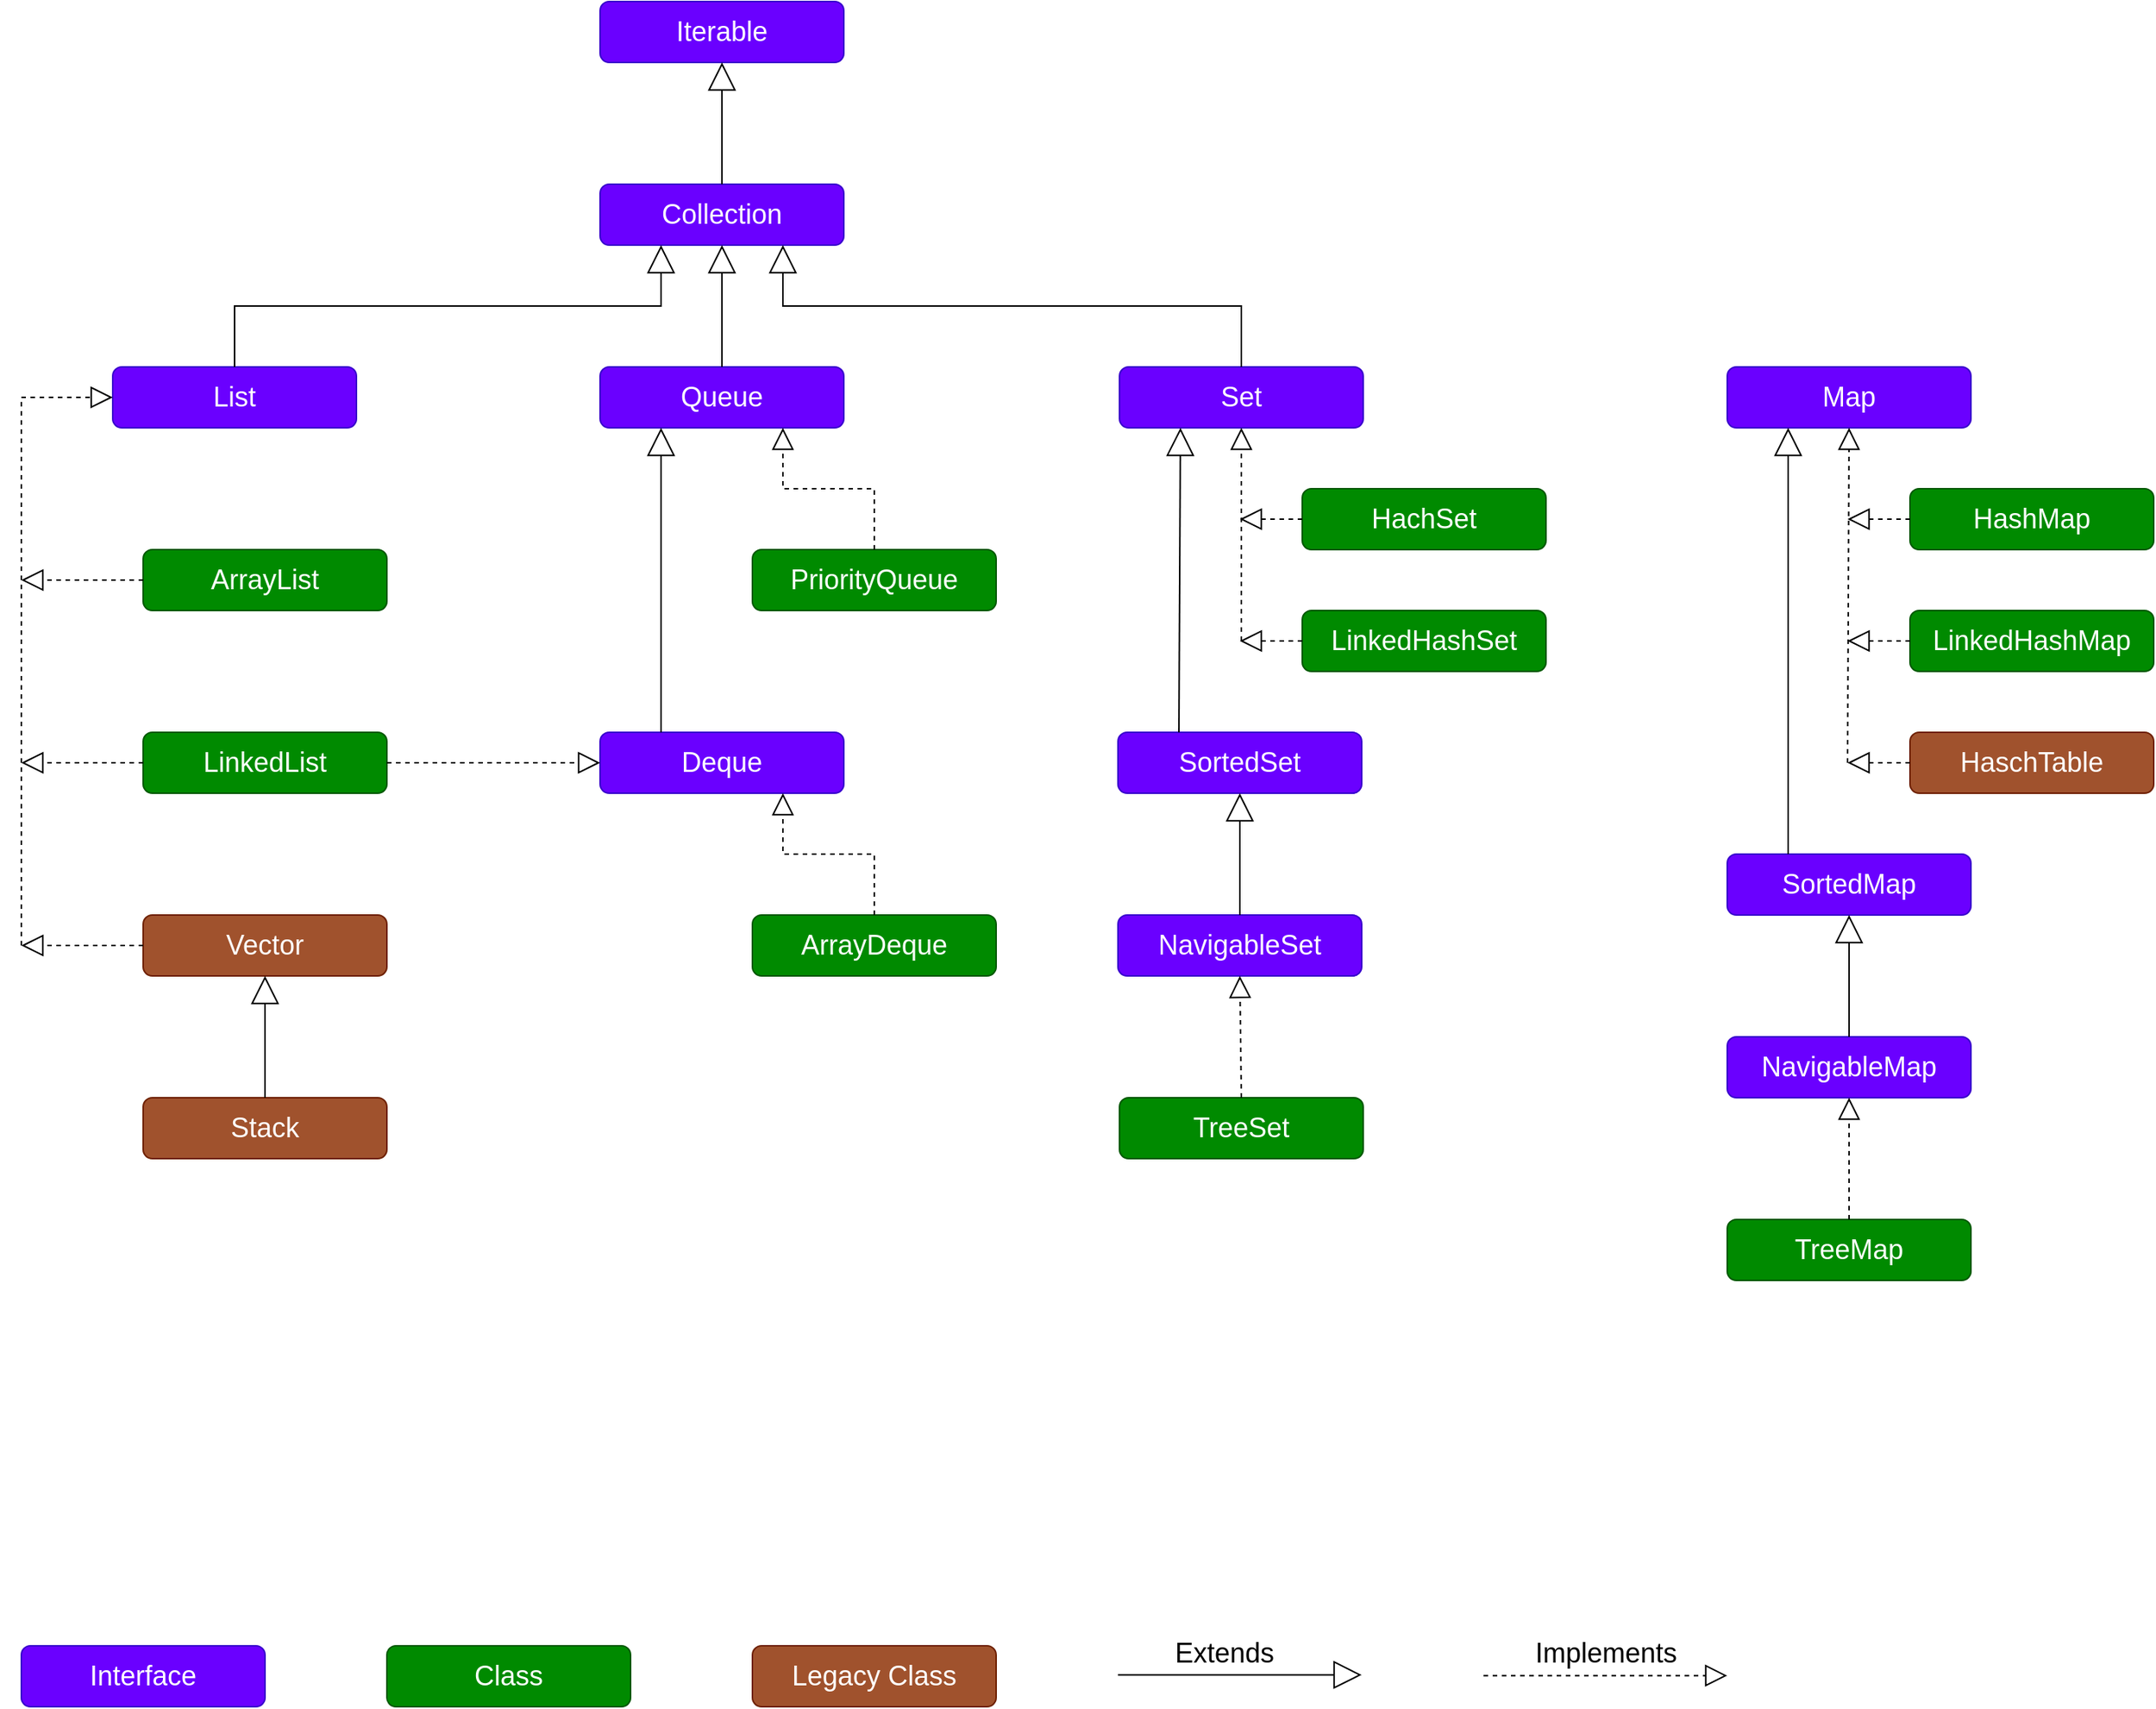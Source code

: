 <mxfile version="20.5.3" type="embed"><diagram id="23iRSUPoRavnBvh4doch" name="Page-1"><mxGraphModel dx="1345" dy="700" grid="1" gridSize="10" guides="1" tooltips="1" connect="1" arrows="1" fold="1" page="0" pageScale="1" pageWidth="827" pageHeight="1169" math="0" shadow="0"><root><mxCell id="0"/><mxCell id="1" parent="0"/><mxCell id="2" value="&lt;font style=&quot;font-size: 18px;&quot;&gt;Iterable&lt;/font&gt;" style="rounded=1;whiteSpace=wrap;html=1;fillColor=#6a00ff;fontColor=#ffffff;strokeColor=#3700CC;" parent="1" vertex="1"><mxGeometry x="460" y="80" width="160" height="40" as="geometry"/></mxCell><mxCell id="3" value="&lt;font style=&quot;font-size: 18px;&quot;&gt;Collection&lt;/font&gt;" style="rounded=1;whiteSpace=wrap;html=1;fillColor=#6a00ff;fontColor=#ffffff;strokeColor=#3700CC;" parent="1" vertex="1"><mxGeometry x="460" y="200" width="160" height="40" as="geometry"/></mxCell><mxCell id="4" value="&lt;font style=&quot;font-size: 18px;&quot;&gt;Interface&lt;/font&gt;" style="rounded=1;whiteSpace=wrap;html=1;fillColor=#6a00ff;fontColor=#ffffff;strokeColor=#3700CC;" parent="1" vertex="1"><mxGeometry x="80" y="1160" width="160" height="40" as="geometry"/></mxCell><mxCell id="5" value="" style="endArrow=block;endSize=16;endFill=0;html=1;rounded=0;fontSize=18;exitX=0.5;exitY=0;exitDx=0;exitDy=0;entryX=0.5;entryY=1;entryDx=0;entryDy=0;" parent="1" source="3" target="2" edge="1"><mxGeometry width="160" relative="1" as="geometry"><mxPoint x="120" y="190" as="sourcePoint"/><mxPoint x="230" y="370" as="targetPoint"/></mxGeometry></mxCell><mxCell id="6" value="&lt;font style=&quot;font-size: 18px;&quot;&gt;List&lt;/font&gt;" style="rounded=1;whiteSpace=wrap;html=1;fillColor=#6a00ff;fontColor=#ffffff;strokeColor=#3700CC;" parent="1" vertex="1"><mxGeometry x="140" y="320" width="160" height="40" as="geometry"/></mxCell><mxCell id="7" value="&lt;span style=&quot;font-size: 18px;&quot;&gt;Queue&lt;/span&gt;" style="rounded=1;whiteSpace=wrap;html=1;fillColor=#6a00ff;fontColor=#ffffff;strokeColor=#3700CC;" parent="1" vertex="1"><mxGeometry x="460" y="320" width="160" height="40" as="geometry"/></mxCell><mxCell id="8" value="&lt;font style=&quot;font-size: 18px;&quot;&gt;Set&lt;/font&gt;" style="rounded=1;whiteSpace=wrap;html=1;fillColor=#6a00ff;fontColor=#ffffff;strokeColor=#3700CC;" parent="1" vertex="1"><mxGeometry x="801" y="320" width="160" height="40" as="geometry"/></mxCell><mxCell id="9" value="&lt;font style=&quot;font-size: 18px;&quot;&gt;Class&lt;/font&gt;" style="rounded=1;whiteSpace=wrap;html=1;fillColor=#008a00;fontColor=#ffffff;strokeColor=#005700;" parent="1" vertex="1"><mxGeometry x="320" y="1160" width="160" height="40" as="geometry"/></mxCell><mxCell id="11" value="&lt;font style=&quot;font-size: 18px;&quot;&gt;Legacy Class&lt;/font&gt;" style="rounded=1;whiteSpace=wrap;html=1;fillColor=#a0522d;fontColor=#ffffff;strokeColor=#6D1F00;" parent="1" vertex="1"><mxGeometry x="560" y="1160" width="160" height="40" as="geometry"/></mxCell><mxCell id="13" value="&lt;font style=&quot;font-size: 18px;&quot;&gt;ArrayList&lt;/font&gt;" style="rounded=1;whiteSpace=wrap;html=1;fillColor=#008a00;fontColor=#ffffff;strokeColor=#005700;" parent="1" vertex="1"><mxGeometry x="160" y="440" width="160" height="40" as="geometry"/></mxCell><mxCell id="14" value="&lt;font style=&quot;font-size: 18px;&quot;&gt;LinkedList&lt;/font&gt;" style="rounded=1;whiteSpace=wrap;html=1;fillColor=#008a00;fontColor=#ffffff;strokeColor=#005700;" parent="1" vertex="1"><mxGeometry x="160" y="560" width="160" height="40" as="geometry"/></mxCell><mxCell id="15" value="&lt;font style=&quot;font-size: 18px;&quot;&gt;Vector&lt;/font&gt;" style="rounded=1;whiteSpace=wrap;html=1;fillColor=#a0522d;fontColor=#ffffff;strokeColor=#6D1F00;" parent="1" vertex="1"><mxGeometry x="160" y="680" width="160" height="40" as="geometry"/></mxCell><mxCell id="16" value="&lt;font style=&quot;font-size: 18px;&quot;&gt;Stack&lt;/font&gt;" style="rounded=1;whiteSpace=wrap;html=1;fillColor=#a0522d;fontColor=#ffffff;strokeColor=#6D1F00;" parent="1" vertex="1"><mxGeometry x="160" y="800" width="160" height="40" as="geometry"/></mxCell><mxCell id="17" value="" style="endArrow=block;dashed=1;endFill=0;endSize=12;html=1;rounded=0;fontSize=18;entryX=0;entryY=0.5;entryDx=0;entryDy=0;edgeStyle=orthogonalEdgeStyle;" parent="1" target="6" edge="1"><mxGeometry width="160" relative="1" as="geometry"><mxPoint x="80" y="700" as="sourcePoint"/><mxPoint x="530" y="680" as="targetPoint"/><Array as="points"><mxPoint x="80" y="540"/><mxPoint x="80" y="340"/></Array></mxGeometry></mxCell><mxCell id="18" value="&lt;span style=&quot;font-size: 18px;&quot;&gt;Deque&lt;br&gt;&lt;/span&gt;" style="rounded=1;whiteSpace=wrap;html=1;fillColor=#6a00ff;fontColor=#ffffff;strokeColor=#3700CC;" parent="1" vertex="1"><mxGeometry x="460" y="560" width="160" height="40" as="geometry"/></mxCell><mxCell id="19" value="&lt;font style=&quot;font-size: 18px;&quot;&gt;ArrayDeque&lt;/font&gt;" style="rounded=1;whiteSpace=wrap;html=1;fillColor=#008a00;fontColor=#ffffff;strokeColor=#005700;" parent="1" vertex="1"><mxGeometry x="560" y="680" width="160" height="40" as="geometry"/></mxCell><mxCell id="20" value="&lt;font style=&quot;font-size: 18px;&quot;&gt;PriorityQueue&lt;/font&gt;" style="rounded=1;whiteSpace=wrap;html=1;fillColor=#008a00;fontColor=#ffffff;strokeColor=#005700;" parent="1" vertex="1"><mxGeometry x="560" y="440" width="160" height="40" as="geometry"/></mxCell><mxCell id="21" value="" style="endArrow=block;endSize=16;endFill=0;html=1;rounded=0;fontSize=18;exitX=0.5;exitY=0;exitDx=0;exitDy=0;entryX=0.5;entryY=1;entryDx=0;entryDy=0;" parent="1" source="16" target="15" edge="1"><mxGeometry width="160" relative="1" as="geometry"><mxPoint x="340" y="620" as="sourcePoint"/><mxPoint x="500" y="620" as="targetPoint"/></mxGeometry></mxCell><mxCell id="23" value="" style="endArrow=block;dashed=1;endFill=0;endSize=12;html=1;rounded=0;fontSize=18;exitX=0;exitY=0.5;exitDx=0;exitDy=0;" parent="1" source="13" edge="1"><mxGeometry width="160" relative="1" as="geometry"><mxPoint x="120" y="490" as="sourcePoint"/><mxPoint x="80" y="460" as="targetPoint"/></mxGeometry></mxCell><mxCell id="24" value="" style="endArrow=block;dashed=1;endFill=0;endSize=12;html=1;rounded=0;fontSize=18;exitX=0;exitY=0.5;exitDx=0;exitDy=0;" parent="1" source="14" edge="1"><mxGeometry width="160" relative="1" as="geometry"><mxPoint x="120" y="490" as="sourcePoint"/><mxPoint x="80" y="580" as="targetPoint"/></mxGeometry></mxCell><mxCell id="25" value="" style="endArrow=block;dashed=1;endFill=0;endSize=12;html=1;rounded=0;fontSize=18;exitX=0;exitY=0.5;exitDx=0;exitDy=0;" parent="1" source="15" edge="1"><mxGeometry width="160" relative="1" as="geometry"><mxPoint x="240" y="640" as="sourcePoint"/><mxPoint x="80" y="700" as="targetPoint"/></mxGeometry></mxCell><mxCell id="26" value="" style="endArrow=block;endSize=16;endFill=0;html=1;rounded=0;fontSize=18;exitX=0.25;exitY=0;exitDx=0;exitDy=0;entryX=0.25;entryY=1;entryDx=0;entryDy=0;" parent="1" source="18" target="7" edge="1"><mxGeometry width="160" relative="1" as="geometry"><mxPoint x="460" y="430" as="sourcePoint"/><mxPoint x="620" y="430" as="targetPoint"/></mxGeometry></mxCell><mxCell id="27" value="" style="endArrow=block;dashed=1;endFill=0;endSize=12;html=1;rounded=0;fontSize=18;exitX=0.5;exitY=0;exitDx=0;exitDy=0;entryX=0.75;entryY=1;entryDx=0;entryDy=0;edgeStyle=orthogonalEdgeStyle;" parent="1" source="20" target="7" edge="1"><mxGeometry width="160" relative="1" as="geometry"><mxPoint x="460" y="430" as="sourcePoint"/><mxPoint x="620" y="430" as="targetPoint"/></mxGeometry></mxCell><mxCell id="28" value="" style="endArrow=block;dashed=1;endFill=0;endSize=12;html=1;rounded=0;fontSize=18;exitX=1;exitY=0.5;exitDx=0;exitDy=0;entryX=0;entryY=0.5;entryDx=0;entryDy=0;" parent="1" source="14" target="18" edge="1"><mxGeometry width="160" relative="1" as="geometry"><mxPoint x="470" y="590" as="sourcePoint"/><mxPoint x="630" y="590" as="targetPoint"/></mxGeometry></mxCell><mxCell id="31" value="" style="endArrow=block;endSize=16;endFill=0;html=1;rounded=0;fontSize=18;exitX=0.5;exitY=0;exitDx=0;exitDy=0;entryX=0.25;entryY=1;entryDx=0;entryDy=0;edgeStyle=orthogonalEdgeStyle;" parent="1" source="6" target="3" edge="1"><mxGeometry width="160" relative="1" as="geometry"><mxPoint x="440" y="330" as="sourcePoint"/><mxPoint x="600" y="330" as="targetPoint"/></mxGeometry></mxCell><mxCell id="32" value="" style="endArrow=block;endSize=16;endFill=0;html=1;rounded=0;fontSize=18;exitX=0.5;exitY=0;exitDx=0;exitDy=0;entryX=0.5;entryY=1;entryDx=0;entryDy=0;" parent="1" source="7" target="3" edge="1"><mxGeometry width="160" relative="1" as="geometry"><mxPoint x="440" y="330" as="sourcePoint"/><mxPoint x="600" y="330" as="targetPoint"/></mxGeometry></mxCell><mxCell id="33" value="" style="endArrow=block;endSize=16;endFill=0;html=1;rounded=0;fontSize=18;entryX=0.75;entryY=1;entryDx=0;entryDy=0;exitX=0.5;exitY=0;exitDx=0;exitDy=0;edgeStyle=orthogonalEdgeStyle;" parent="1" source="8" target="3" edge="1"><mxGeometry width="160" relative="1" as="geometry"><mxPoint x="700" y="290" as="sourcePoint"/><mxPoint x="860" y="290" as="targetPoint"/></mxGeometry></mxCell><mxCell id="34" value="&lt;font style=&quot;font-size: 18px;&quot;&gt;SortedSet&lt;/font&gt;" style="rounded=1;whiteSpace=wrap;html=1;fillColor=#6a00ff;fontColor=#ffffff;strokeColor=#3700CC;" parent="1" vertex="1"><mxGeometry x="800" y="560" width="160" height="40" as="geometry"/></mxCell><mxCell id="35" value="&lt;font style=&quot;font-size: 18px;&quot;&gt;NavigableSet&lt;/font&gt;" style="rounded=1;whiteSpace=wrap;html=1;fillColor=#6a00ff;fontColor=#ffffff;strokeColor=#3700CC;" parent="1" vertex="1"><mxGeometry x="800" y="680" width="160" height="40" as="geometry"/></mxCell><mxCell id="36" value="&lt;font style=&quot;font-size: 18px;&quot;&gt;HachSet&lt;/font&gt;" style="rounded=1;whiteSpace=wrap;html=1;fillColor=#008a00;fontColor=#ffffff;strokeColor=#005700;" parent="1" vertex="1"><mxGeometry x="921" y="400" width="160" height="40" as="geometry"/></mxCell><mxCell id="37" value="&lt;span style=&quot;font-size: 18px;&quot;&gt;LinkedHashSet&lt;/span&gt;" style="rounded=1;whiteSpace=wrap;html=1;fillColor=#008a00;fontColor=#ffffff;strokeColor=#005700;" parent="1" vertex="1"><mxGeometry x="921" y="480" width="160" height="40" as="geometry"/></mxCell><mxCell id="38" value="" style="endArrow=block;dashed=1;endFill=0;endSize=12;html=1;rounded=0;fontSize=18;entryX=0.5;entryY=1;entryDx=0;entryDy=0;" parent="1" target="8" edge="1"><mxGeometry width="160" relative="1" as="geometry"><mxPoint x="881" y="500" as="sourcePoint"/><mxPoint x="900" y="530" as="targetPoint"/></mxGeometry></mxCell><mxCell id="39" value="" style="endArrow=block;dashed=1;endFill=0;endSize=12;html=1;rounded=0;fontSize=18;exitX=0;exitY=0.5;exitDx=0;exitDy=0;" parent="1" source="37" edge="1"><mxGeometry width="160" relative="1" as="geometry"><mxPoint x="770" y="490" as="sourcePoint"/><mxPoint x="880" y="500" as="targetPoint"/></mxGeometry></mxCell><mxCell id="40" value="" style="endArrow=block;dashed=1;endFill=0;endSize=12;html=1;rounded=0;fontSize=18;exitX=0;exitY=0.5;exitDx=0;exitDy=0;" parent="1" source="36" edge="1"><mxGeometry width="160" relative="1" as="geometry"><mxPoint x="770" y="490" as="sourcePoint"/><mxPoint x="880" y="420" as="targetPoint"/></mxGeometry></mxCell><mxCell id="41" value="" style="endArrow=block;endSize=16;endFill=0;html=1;rounded=0;fontSize=18;exitX=0.25;exitY=0;exitDx=0;exitDy=0;entryX=0.25;entryY=1;entryDx=0;entryDy=0;" parent="1" source="34" target="8" edge="1"><mxGeometry width="160" relative="1" as="geometry"><mxPoint x="770" y="490" as="sourcePoint"/><mxPoint x="930" y="490" as="targetPoint"/></mxGeometry></mxCell><mxCell id="42" value="" style="endArrow=block;endSize=16;endFill=0;html=1;rounded=0;fontSize=18;exitX=0.5;exitY=0;exitDx=0;exitDy=0;entryX=0.5;entryY=1;entryDx=0;entryDy=0;" parent="1" source="35" target="34" edge="1"><mxGeometry width="160" relative="1" as="geometry"><mxPoint x="860" y="710" as="sourcePoint"/><mxPoint x="1020" y="710" as="targetPoint"/></mxGeometry></mxCell><mxCell id="43" value="&lt;span style=&quot;font-size: 18px;&quot;&gt;TreeSet&lt;/span&gt;" style="rounded=1;whiteSpace=wrap;html=1;fillColor=#008a00;fontColor=#ffffff;strokeColor=#005700;" parent="1" vertex="1"><mxGeometry x="801" y="800" width="160" height="40" as="geometry"/></mxCell><mxCell id="44" value="" style="endArrow=block;dashed=1;endFill=0;endSize=12;html=1;rounded=0;fontSize=18;exitX=0.5;exitY=0;exitDx=0;exitDy=0;entryX=0.5;entryY=1;entryDx=0;entryDy=0;" parent="1" source="43" target="35" edge="1"><mxGeometry width="160" relative="1" as="geometry"><mxPoint x="860" y="710" as="sourcePoint"/><mxPoint x="1020" y="710" as="targetPoint"/></mxGeometry></mxCell><mxCell id="45" value="&lt;font style=&quot;font-size: 18px;&quot;&gt;Map&lt;/font&gt;" style="rounded=1;whiteSpace=wrap;html=1;fillColor=#6a00ff;fontColor=#ffffff;strokeColor=#3700CC;" parent="1" vertex="1"><mxGeometry x="1200" y="320" width="160" height="40" as="geometry"/></mxCell><mxCell id="46" value="&lt;span style=&quot;font-size: 18px;&quot;&gt;HashMap&lt;/span&gt;" style="rounded=1;whiteSpace=wrap;html=1;fillColor=#008a00;fontColor=#ffffff;strokeColor=#005700;" parent="1" vertex="1"><mxGeometry x="1320" y="400" width="160" height="40" as="geometry"/></mxCell><mxCell id="47" value="&lt;span style=&quot;font-size: 18px;&quot;&gt;LinkedHashMap&lt;br&gt;&lt;/span&gt;" style="rounded=1;whiteSpace=wrap;html=1;fillColor=#008a00;fontColor=#ffffff;strokeColor=#005700;" parent="1" vertex="1"><mxGeometry x="1320" y="480" width="160" height="40" as="geometry"/></mxCell><mxCell id="48" value="&lt;font style=&quot;font-size: 18px;&quot;&gt;HaschTable&lt;/font&gt;" style="rounded=1;whiteSpace=wrap;html=1;fillColor=#a0522d;fontColor=#ffffff;strokeColor=#6D1F00;" parent="1" vertex="1"><mxGeometry x="1320" y="560" width="160" height="40" as="geometry"/></mxCell><mxCell id="49" value="" style="endArrow=block;dashed=1;endFill=0;endSize=12;html=1;rounded=0;fontSize=18;entryX=0.5;entryY=1;entryDx=0;entryDy=0;" parent="1" target="45" edge="1"><mxGeometry width="160" relative="1" as="geometry"><mxPoint x="1279" y="580" as="sourcePoint"/><mxPoint x="1229" y="490" as="targetPoint"/></mxGeometry></mxCell><mxCell id="50" value="" style="endArrow=block;dashed=1;endFill=0;endSize=12;html=1;rounded=0;fontSize=18;exitX=0;exitY=0.5;exitDx=0;exitDy=0;" parent="1" source="46" edge="1"><mxGeometry width="160" relative="1" as="geometry"><mxPoint x="1219" y="510" as="sourcePoint"/><mxPoint x="1279" y="420" as="targetPoint"/></mxGeometry></mxCell><mxCell id="51" value="" style="endArrow=block;dashed=1;endFill=0;endSize=12;html=1;rounded=0;fontSize=18;exitX=0;exitY=0.5;exitDx=0;exitDy=0;" parent="1" source="47" edge="1"><mxGeometry width="160" relative="1" as="geometry"><mxPoint x="1209" y="520" as="sourcePoint"/><mxPoint x="1279" y="500" as="targetPoint"/></mxGeometry></mxCell><mxCell id="52" value="" style="endArrow=block;dashed=1;endFill=0;endSize=12;html=1;rounded=0;fontSize=18;exitX=0;exitY=0.5;exitDx=0;exitDy=0;" parent="1" source="48" edge="1"><mxGeometry width="160" relative="1" as="geometry"><mxPoint x="1129" y="520" as="sourcePoint"/><mxPoint x="1279" y="580" as="targetPoint"/></mxGeometry></mxCell><mxCell id="53" value="&lt;font style=&quot;font-size: 18px;&quot;&gt;SortedMap&lt;/font&gt;" style="rounded=1;whiteSpace=wrap;html=1;fillColor=#6a00ff;fontColor=#ffffff;strokeColor=#3700CC;" parent="1" vertex="1"><mxGeometry x="1200" y="640" width="160" height="40" as="geometry"/></mxCell><mxCell id="54" value="" style="endArrow=block;endSize=16;endFill=0;html=1;rounded=0;fontSize=18;exitX=0.25;exitY=0;exitDx=0;exitDy=0;entryX=0.25;entryY=1;entryDx=0;entryDy=0;" parent="1" source="53" target="45" edge="1"><mxGeometry width="160" relative="1" as="geometry"><mxPoint x="979" y="590" as="sourcePoint"/><mxPoint x="1139" y="590" as="targetPoint"/></mxGeometry></mxCell><mxCell id="55" value="&lt;font style=&quot;font-size: 18px;&quot;&gt;NavigableMap&lt;/font&gt;" style="rounded=1;whiteSpace=wrap;html=1;fillColor=#6a00ff;fontColor=#ffffff;strokeColor=#3700CC;" parent="1" vertex="1"><mxGeometry x="1200" y="760" width="160" height="40" as="geometry"/></mxCell><mxCell id="56" value="" style="endArrow=block;endSize=16;endFill=0;html=1;rounded=0;fontSize=18;exitX=0.5;exitY=0;exitDx=0;exitDy=0;entryX=0.5;entryY=1;entryDx=0;entryDy=0;" parent="1" source="55" target="53" edge="1"><mxGeometry width="160" relative="1" as="geometry"><mxPoint x="1179" y="700" as="sourcePoint"/><mxPoint x="1339" y="700" as="targetPoint"/></mxGeometry></mxCell><mxCell id="57" value="&lt;span style=&quot;font-size: 18px;&quot;&gt;TreeMap&lt;/span&gt;" style="rounded=1;whiteSpace=wrap;html=1;fillColor=#008a00;fontColor=#ffffff;strokeColor=#005700;" parent="1" vertex="1"><mxGeometry x="1200" y="880" width="160" height="40" as="geometry"/></mxCell><mxCell id="60" value="" style="endArrow=block;dashed=1;endFill=0;endSize=12;html=1;rounded=0;fontSize=18;exitX=0.5;exitY=0;exitDx=0;exitDy=0;entryX=0.5;entryY=1;entryDx=0;entryDy=0;" parent="1" source="57" target="55" edge="1"><mxGeometry width="160" relative="1" as="geometry"><mxPoint x="1099" y="790" as="sourcePoint"/><mxPoint x="1259" y="790" as="targetPoint"/></mxGeometry></mxCell><mxCell id="61" value="" style="endArrow=block;dashed=1;endFill=0;endSize=12;html=1;rounded=0;fontSize=18;exitX=0.5;exitY=0;exitDx=0;exitDy=0;entryX=0.75;entryY=1;entryDx=0;entryDy=0;edgeStyle=orthogonalEdgeStyle;" parent="1" source="19" target="18" edge="1"><mxGeometry width="160" relative="1" as="geometry"><mxPoint x="650" y="450" as="sourcePoint"/><mxPoint x="590" y="370" as="targetPoint"/></mxGeometry></mxCell><mxCell id="62" value="" style="endArrow=block;endSize=16;endFill=0;html=1;rounded=0;fontSize=18;" parent="1" edge="1"><mxGeometry y="19" width="160" relative="1" as="geometry"><mxPoint x="800" y="1179.09" as="sourcePoint"/><mxPoint x="960" y="1179.09" as="targetPoint"/><mxPoint as="offset"/></mxGeometry></mxCell><mxCell id="63" value="" style="endArrow=block;dashed=1;endFill=0;endSize=12;html=1;rounded=0;fontSize=18;" parent="1" edge="1"><mxGeometry width="160" relative="1" as="geometry"><mxPoint x="1040" y="1179.61" as="sourcePoint"/><mxPoint x="1200" y="1179.61" as="targetPoint"/></mxGeometry></mxCell><mxCell id="64" value="Implements" style="text;html=1;align=center;verticalAlign=middle;resizable=0;points=[];autosize=1;strokeColor=none;fillColor=none;fontSize=18;" parent="1" vertex="1"><mxGeometry x="1060" y="1145" width="120" height="40" as="geometry"/></mxCell><mxCell id="69" value="Extends" style="text;html=1;strokeColor=none;fillColor=none;align=center;verticalAlign=middle;whiteSpace=wrap;rounded=0;labelBackgroundColor=default;fontSize=18;" parent="1" vertex="1"><mxGeometry x="840" y="1150" width="60" height="30" as="geometry"/></mxCell></root></mxGraphModel></diagram></mxfile>
